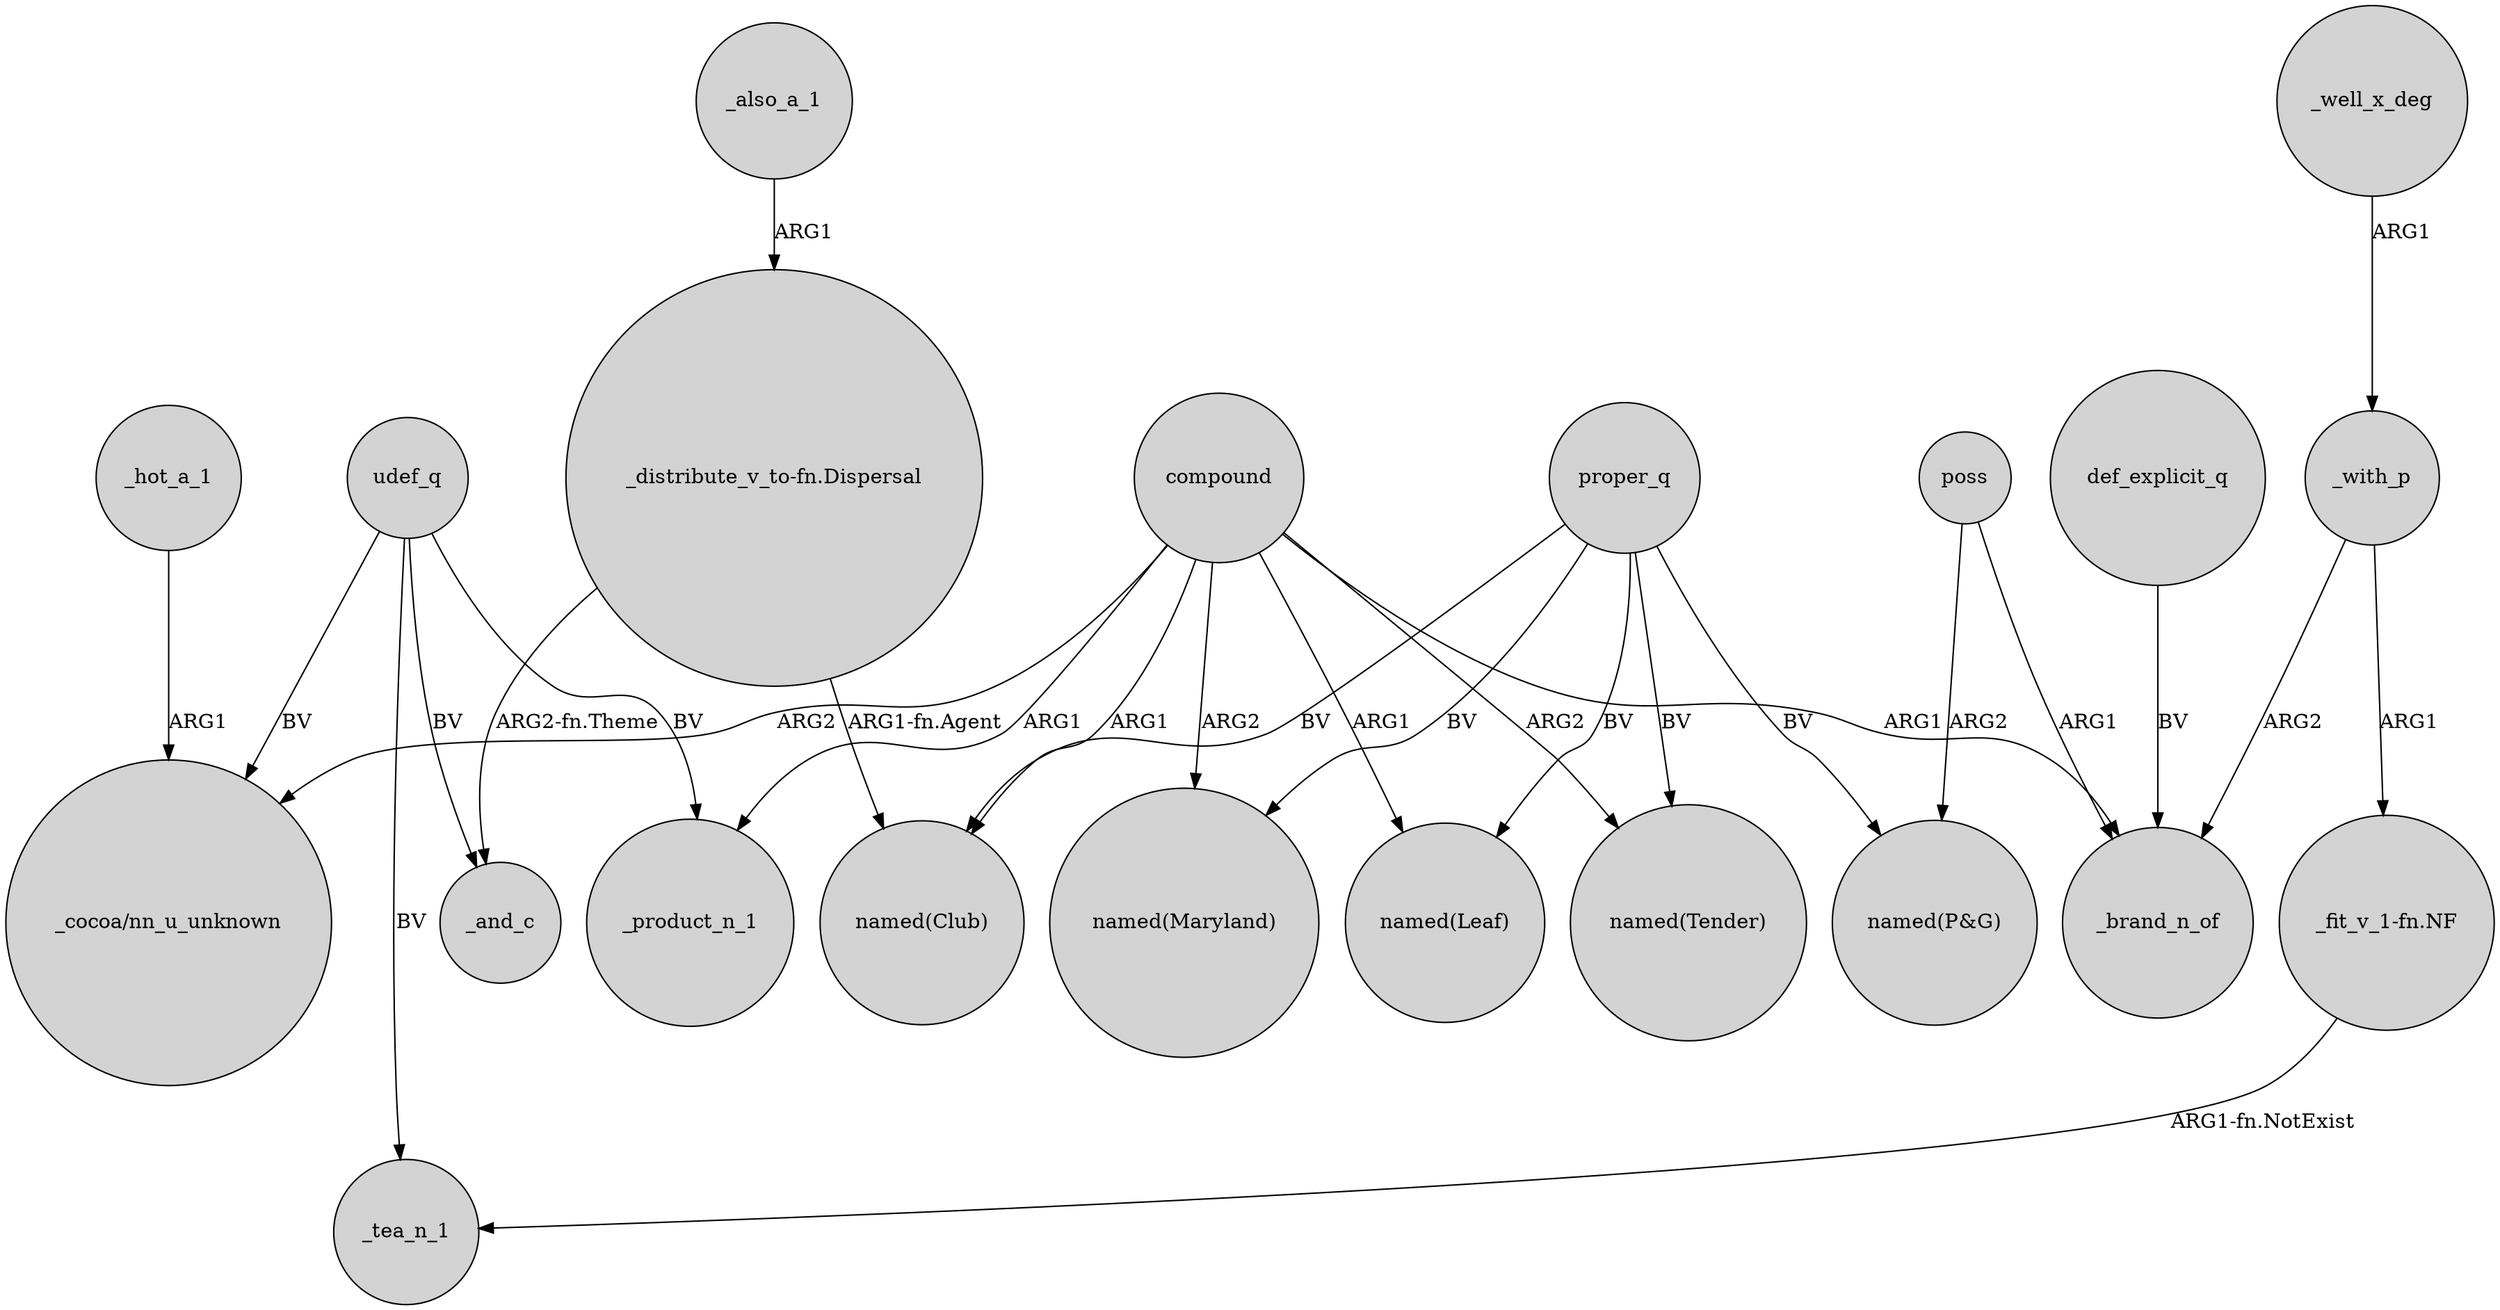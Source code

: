 digraph {
	node [shape=circle style=filled]
	compound -> _product_n_1 [label=ARG1]
	_hot_a_1 -> "_cocoa/nn_u_unknown" [label=ARG1]
	_well_x_deg -> _with_p [label=ARG1]
	compound -> "named(Maryland)" [label=ARG2]
	proper_q -> "named(Tender)" [label=BV]
	compound -> _brand_n_of [label=ARG1]
	proper_q -> "named(P&G)" [label=BV]
	udef_q -> "_cocoa/nn_u_unknown" [label=BV]
	proper_q -> "named(Club)" [label=BV]
	udef_q -> _tea_n_1 [label=BV]
	compound -> "named(Club)" [label=ARG1]
	"_distribute_v_to-fn.Dispersal" -> _and_c [label="ARG2-fn.Theme"]
	proper_q -> "named(Maryland)" [label=BV]
	compound -> "named(Tender)" [label=ARG2]
	_with_p -> "_fit_v_1-fn.NF" [label=ARG1]
	_also_a_1 -> "_distribute_v_to-fn.Dispersal" [label=ARG1]
	compound -> "_cocoa/nn_u_unknown" [label=ARG2]
	_with_p -> _brand_n_of [label=ARG2]
	def_explicit_q -> _brand_n_of [label=BV]
	poss -> "named(P&G)" [label=ARG2]
	"_fit_v_1-fn.NF" -> _tea_n_1 [label="ARG1-fn.NotExist"]
	udef_q -> _product_n_1 [label=BV]
	udef_q -> _and_c [label=BV]
	"_distribute_v_to-fn.Dispersal" -> "named(Club)" [label="ARG1-fn.Agent"]
	poss -> _brand_n_of [label=ARG1]
	compound -> "named(Leaf)" [label=ARG1]
	proper_q -> "named(Leaf)" [label=BV]
}
